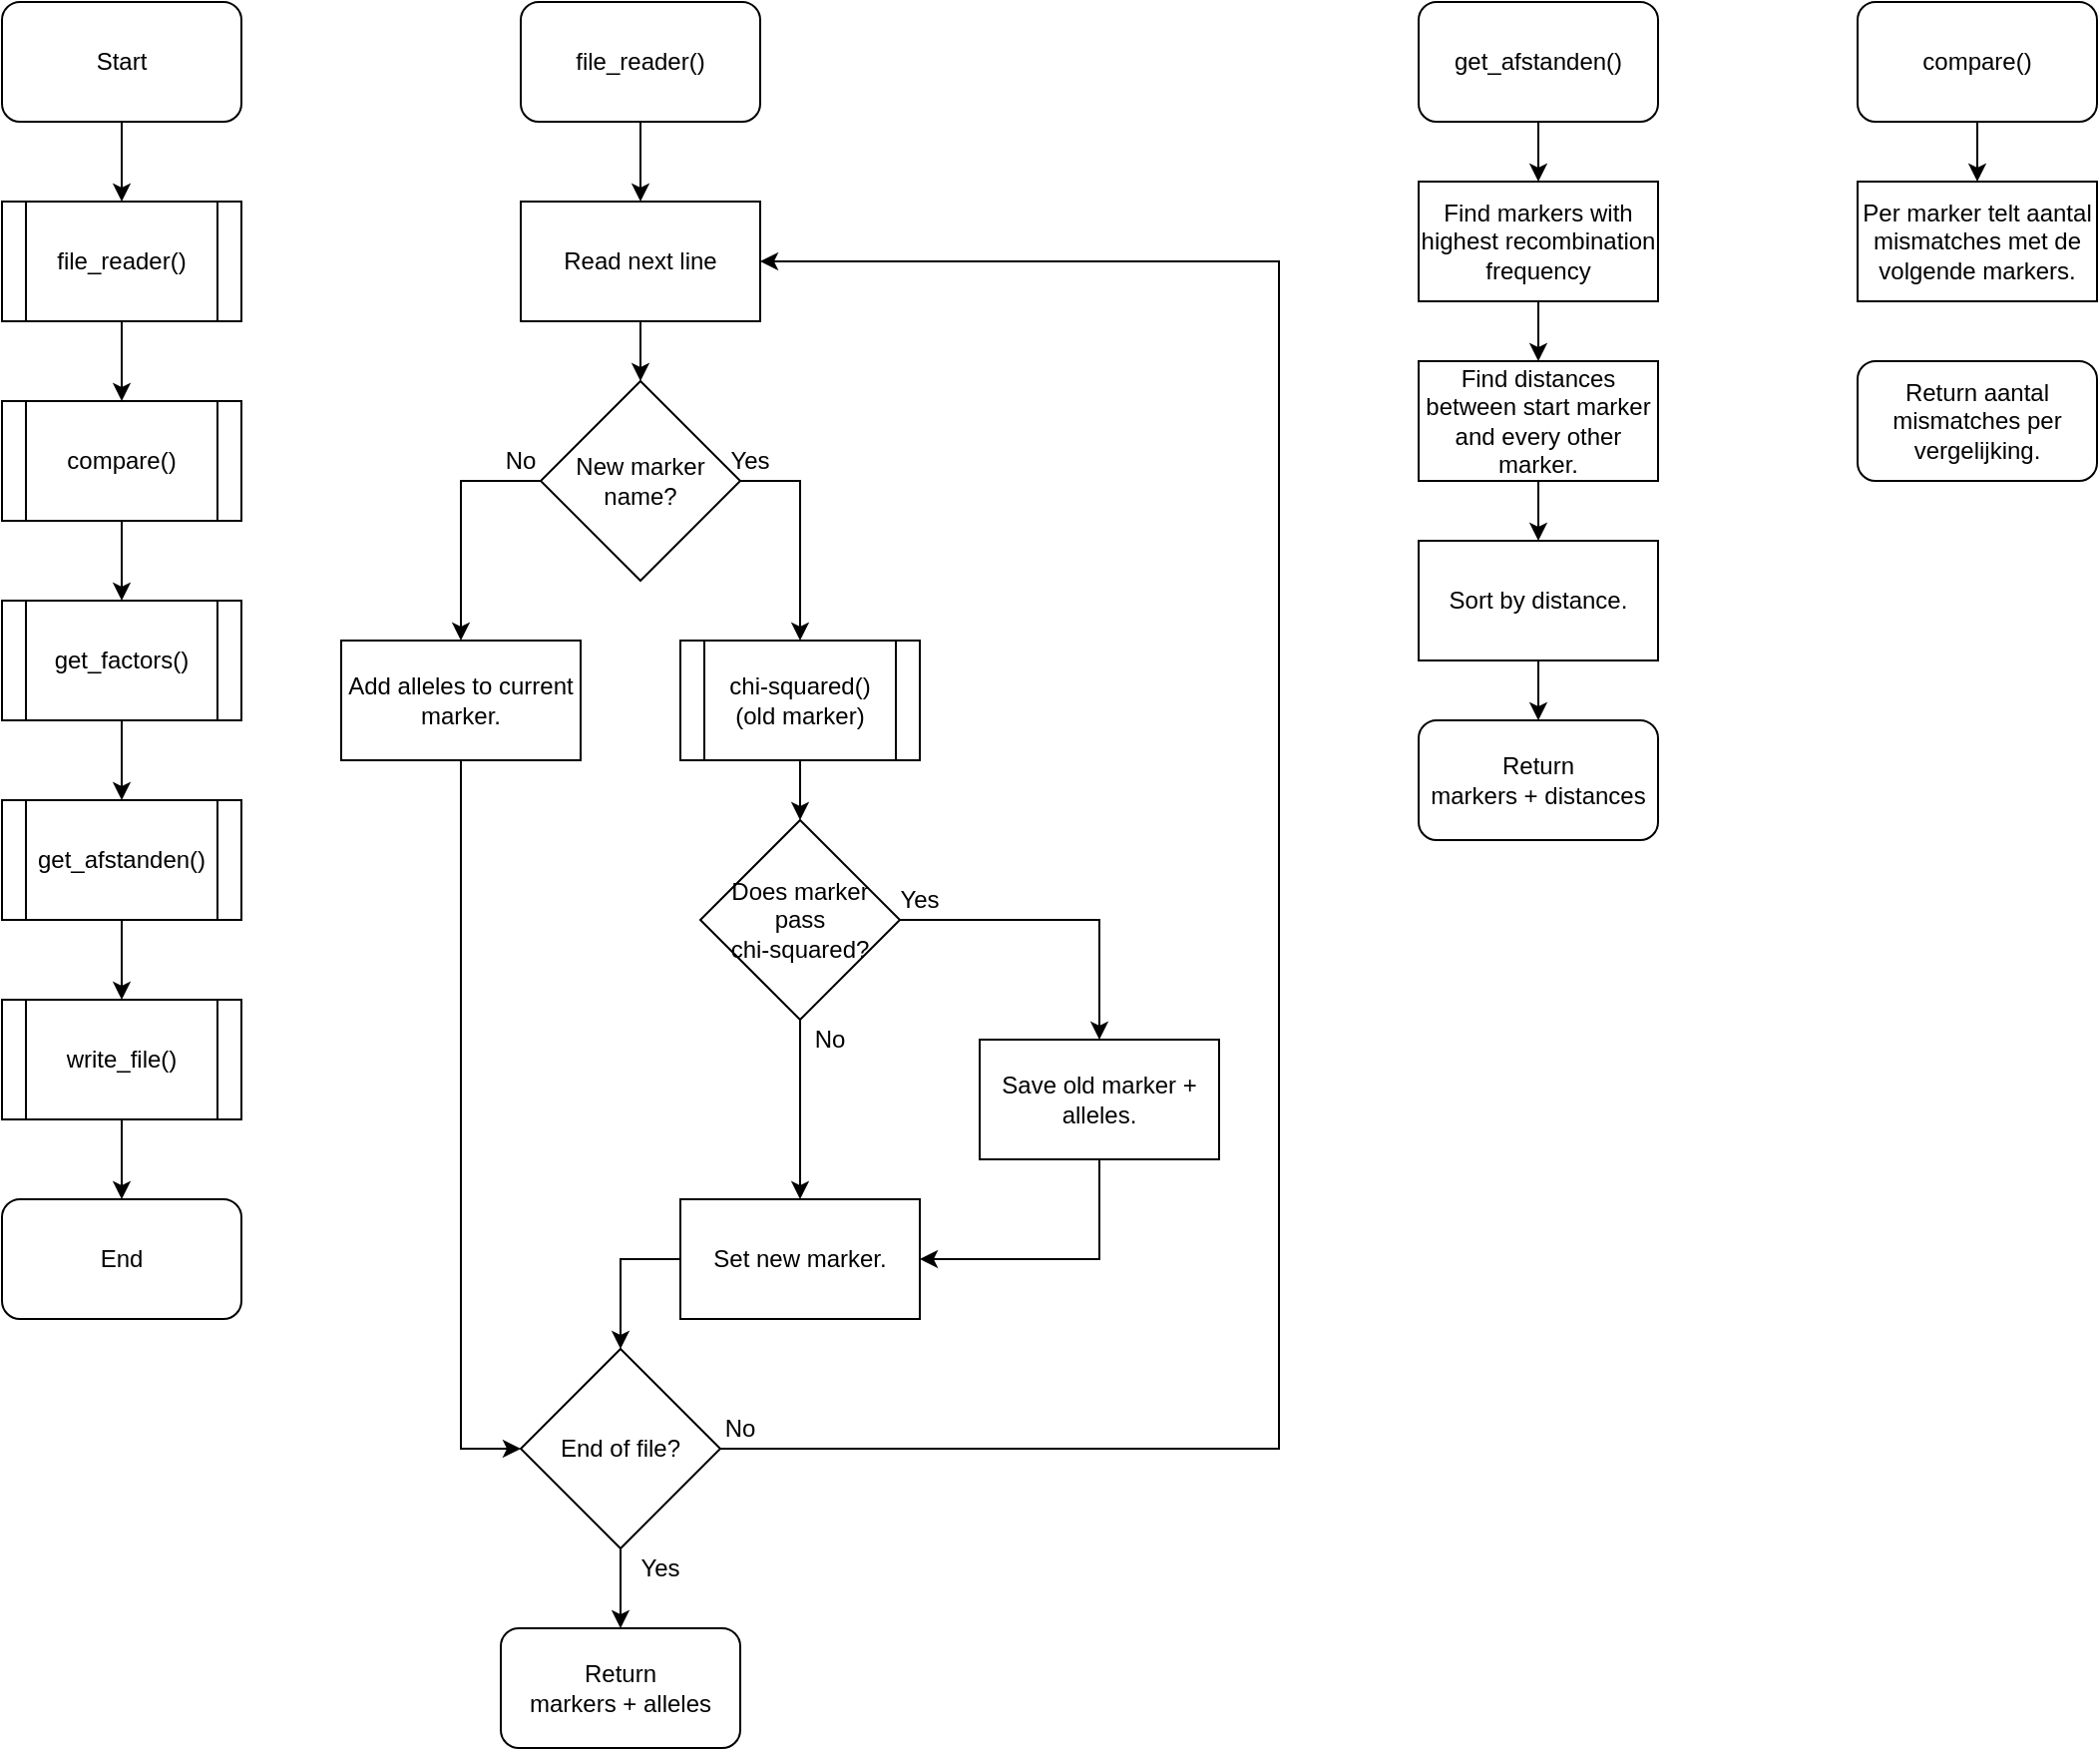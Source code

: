 <mxfile version="14.0.0" type="github">
  <diagram id="WIVu0mPp5h0rXaQMBpwR" name="Page-1">
    <mxGraphModel dx="1422" dy="802" grid="1" gridSize="10" guides="1" tooltips="1" connect="1" arrows="1" fold="1" page="1" pageScale="1" pageWidth="850" pageHeight="1100" math="0" shadow="0">
      <root>
        <mxCell id="0" />
        <mxCell id="1" parent="0" />
        <mxCell id="wkiomEM7Kk_rvFzbw4gm-9" style="edgeStyle=orthogonalEdgeStyle;rounded=0;orthogonalLoop=1;jettySize=auto;html=1;" parent="1" source="wkiomEM7Kk_rvFzbw4gm-1" target="wkiomEM7Kk_rvFzbw4gm-2" edge="1">
          <mxGeometry relative="1" as="geometry" />
        </mxCell>
        <mxCell id="wkiomEM7Kk_rvFzbw4gm-1" value="&lt;div&gt;Start&lt;/div&gt;" style="rounded=1;whiteSpace=wrap;html=1;" parent="1" vertex="1">
          <mxGeometry x="30" y="20" width="120" height="60" as="geometry" />
        </mxCell>
        <mxCell id="wkiomEM7Kk_rvFzbw4gm-10" style="edgeStyle=orthogonalEdgeStyle;rounded=0;orthogonalLoop=1;jettySize=auto;html=1;" parent="1" source="wkiomEM7Kk_rvFzbw4gm-2" target="wkiomEM7Kk_rvFzbw4gm-3" edge="1">
          <mxGeometry relative="1" as="geometry" />
        </mxCell>
        <mxCell id="wkiomEM7Kk_rvFzbw4gm-2" value="file_reader()" style="shape=process;whiteSpace=wrap;html=1;backgroundOutline=1;" parent="1" vertex="1">
          <mxGeometry x="30" y="120" width="120" height="60" as="geometry" />
        </mxCell>
        <mxCell id="wkiomEM7Kk_rvFzbw4gm-11" style="edgeStyle=orthogonalEdgeStyle;rounded=0;orthogonalLoop=1;jettySize=auto;html=1;" parent="1" source="wkiomEM7Kk_rvFzbw4gm-3" target="wkiomEM7Kk_rvFzbw4gm-4" edge="1">
          <mxGeometry relative="1" as="geometry" />
        </mxCell>
        <mxCell id="wkiomEM7Kk_rvFzbw4gm-3" value="compare()" style="shape=process;whiteSpace=wrap;html=1;backgroundOutline=1;" parent="1" vertex="1">
          <mxGeometry x="30" y="220" width="120" height="60" as="geometry" />
        </mxCell>
        <mxCell id="wkiomEM7Kk_rvFzbw4gm-12" style="edgeStyle=orthogonalEdgeStyle;rounded=0;orthogonalLoop=1;jettySize=auto;html=1;" parent="1" source="wkiomEM7Kk_rvFzbw4gm-4" target="wkiomEM7Kk_rvFzbw4gm-5" edge="1">
          <mxGeometry relative="1" as="geometry" />
        </mxCell>
        <mxCell id="wkiomEM7Kk_rvFzbw4gm-4" value="get_factors()" style="shape=process;whiteSpace=wrap;html=1;backgroundOutline=1;" parent="1" vertex="1">
          <mxGeometry x="30" y="320" width="120" height="60" as="geometry" />
        </mxCell>
        <mxCell id="wkiomEM7Kk_rvFzbw4gm-13" style="edgeStyle=orthogonalEdgeStyle;rounded=0;orthogonalLoop=1;jettySize=auto;html=1;" parent="1" source="wkiomEM7Kk_rvFzbw4gm-5" target="wkiomEM7Kk_rvFzbw4gm-6" edge="1">
          <mxGeometry relative="1" as="geometry" />
        </mxCell>
        <mxCell id="wkiomEM7Kk_rvFzbw4gm-5" value="get_afstanden()" style="shape=process;whiteSpace=wrap;html=1;backgroundOutline=1;" parent="1" vertex="1">
          <mxGeometry x="30" y="420" width="120" height="60" as="geometry" />
        </mxCell>
        <mxCell id="wkiomEM7Kk_rvFzbw4gm-14" style="edgeStyle=orthogonalEdgeStyle;rounded=0;orthogonalLoop=1;jettySize=auto;html=1;" parent="1" source="wkiomEM7Kk_rvFzbw4gm-6" target="wkiomEM7Kk_rvFzbw4gm-7" edge="1">
          <mxGeometry relative="1" as="geometry" />
        </mxCell>
        <mxCell id="wkiomEM7Kk_rvFzbw4gm-6" value="write_file()" style="shape=process;whiteSpace=wrap;html=1;backgroundOutline=1;" parent="1" vertex="1">
          <mxGeometry x="30" y="520" width="120" height="60" as="geometry" />
        </mxCell>
        <mxCell id="wkiomEM7Kk_rvFzbw4gm-7" value="End" style="rounded=1;whiteSpace=wrap;html=1;" parent="1" vertex="1">
          <mxGeometry x="30" y="620" width="120" height="60" as="geometry" />
        </mxCell>
        <mxCell id="wkiomEM7Kk_rvFzbw4gm-31" style="edgeStyle=orthogonalEdgeStyle;rounded=0;orthogonalLoop=1;jettySize=auto;html=1;" parent="1" source="wkiomEM7Kk_rvFzbw4gm-15" target="wkiomEM7Kk_rvFzbw4gm-16" edge="1">
          <mxGeometry relative="1" as="geometry" />
        </mxCell>
        <mxCell id="wkiomEM7Kk_rvFzbw4gm-15" value="file_reader()" style="rounded=1;whiteSpace=wrap;html=1;" parent="1" vertex="1">
          <mxGeometry x="290" y="20" width="120" height="60" as="geometry" />
        </mxCell>
        <mxCell id="wkiomEM7Kk_rvFzbw4gm-30" style="edgeStyle=orthogonalEdgeStyle;rounded=0;orthogonalLoop=1;jettySize=auto;html=1;" parent="1" source="wkiomEM7Kk_rvFzbw4gm-16" target="wkiomEM7Kk_rvFzbw4gm-18" edge="1">
          <mxGeometry relative="1" as="geometry" />
        </mxCell>
        <mxCell id="wkiomEM7Kk_rvFzbw4gm-16" value="Read next line" style="rounded=0;whiteSpace=wrap;html=1;" parent="1" vertex="1">
          <mxGeometry x="290" y="120" width="120" height="60" as="geometry" />
        </mxCell>
        <mxCell id="wkiomEM7Kk_rvFzbw4gm-24" style="edgeStyle=orthogonalEdgeStyle;rounded=0;orthogonalLoop=1;jettySize=auto;html=1;entryX=1;entryY=0.5;entryDx=0;entryDy=0;" parent="1" source="wkiomEM7Kk_rvFzbw4gm-17" target="wkiomEM7Kk_rvFzbw4gm-16" edge="1">
          <mxGeometry relative="1" as="geometry">
            <mxPoint x="470" y="165" as="targetPoint" />
            <Array as="points">
              <mxPoint x="670" y="745" />
              <mxPoint x="670" y="150" />
            </Array>
          </mxGeometry>
        </mxCell>
        <mxCell id="wkiomEM7Kk_rvFzbw4gm-35" style="edgeStyle=orthogonalEdgeStyle;rounded=0;orthogonalLoop=1;jettySize=auto;html=1;" parent="1" source="wkiomEM7Kk_rvFzbw4gm-17" target="wkiomEM7Kk_rvFzbw4gm-34" edge="1">
          <mxGeometry relative="1" as="geometry" />
        </mxCell>
        <mxCell id="wkiomEM7Kk_rvFzbw4gm-17" value="End of file?" style="rhombus;whiteSpace=wrap;html=1;" parent="1" vertex="1">
          <mxGeometry x="290" y="695" width="100" height="100" as="geometry" />
        </mxCell>
        <mxCell id="wkiomEM7Kk_rvFzbw4gm-22" style="edgeStyle=orthogonalEdgeStyle;rounded=0;orthogonalLoop=1;jettySize=auto;html=1;entryX=0.5;entryY=0;entryDx=0;entryDy=0;" parent="1" source="wkiomEM7Kk_rvFzbw4gm-18" target="wkiomEM7Kk_rvFzbw4gm-19" edge="1">
          <mxGeometry relative="1" as="geometry">
            <Array as="points">
              <mxPoint x="260" y="260" />
            </Array>
          </mxGeometry>
        </mxCell>
        <mxCell id="wkiomEM7Kk_rvFzbw4gm-37" style="edgeStyle=orthogonalEdgeStyle;rounded=0;orthogonalLoop=1;jettySize=auto;html=1;" parent="1" source="wkiomEM7Kk_rvFzbw4gm-18" target="wkiomEM7Kk_rvFzbw4gm-36" edge="1">
          <mxGeometry relative="1" as="geometry">
            <Array as="points">
              <mxPoint x="430" y="260" />
            </Array>
          </mxGeometry>
        </mxCell>
        <mxCell id="wkiomEM7Kk_rvFzbw4gm-18" value="New marker name?" style="rhombus;whiteSpace=wrap;html=1;" parent="1" vertex="1">
          <mxGeometry x="300" y="210" width="100" height="100" as="geometry" />
        </mxCell>
        <mxCell id="wkiomEM7Kk_rvFzbw4gm-23" style="edgeStyle=orthogonalEdgeStyle;rounded=0;orthogonalLoop=1;jettySize=auto;html=1;entryX=0;entryY=0.5;entryDx=0;entryDy=0;" parent="1" source="wkiomEM7Kk_rvFzbw4gm-19" target="wkiomEM7Kk_rvFzbw4gm-17" edge="1">
          <mxGeometry relative="1" as="geometry">
            <Array as="points">
              <mxPoint x="260" y="745" />
            </Array>
          </mxGeometry>
        </mxCell>
        <mxCell id="wkiomEM7Kk_rvFzbw4gm-19" value="Add alleles to current marker." style="rounded=0;whiteSpace=wrap;html=1;" parent="1" vertex="1">
          <mxGeometry x="200" y="340" width="120" height="60" as="geometry" />
        </mxCell>
        <mxCell id="wkiomEM7Kk_rvFzbw4gm-42" style="edgeStyle=orthogonalEdgeStyle;rounded=0;orthogonalLoop=1;jettySize=auto;html=1;entryX=1;entryY=0.5;entryDx=0;entryDy=0;" parent="1" source="wkiomEM7Kk_rvFzbw4gm-20" target="wkiomEM7Kk_rvFzbw4gm-21" edge="1">
          <mxGeometry relative="1" as="geometry">
            <Array as="points">
              <mxPoint x="580" y="650" />
            </Array>
          </mxGeometry>
        </mxCell>
        <mxCell id="wkiomEM7Kk_rvFzbw4gm-20" value="Save old marker + alleles." style="rounded=0;whiteSpace=wrap;html=1;" parent="1" vertex="1">
          <mxGeometry x="520" y="540" width="120" height="60" as="geometry" />
        </mxCell>
        <mxCell id="wkiomEM7Kk_rvFzbw4gm-27" style="edgeStyle=orthogonalEdgeStyle;rounded=0;orthogonalLoop=1;jettySize=auto;html=1;" parent="1" source="wkiomEM7Kk_rvFzbw4gm-21" target="wkiomEM7Kk_rvFzbw4gm-17" edge="1">
          <mxGeometry relative="1" as="geometry">
            <Array as="points">
              <mxPoint x="340" y="650" />
            </Array>
          </mxGeometry>
        </mxCell>
        <mxCell id="wkiomEM7Kk_rvFzbw4gm-21" value="Set new marker." style="rounded=0;whiteSpace=wrap;html=1;" parent="1" vertex="1">
          <mxGeometry x="370" y="620" width="120" height="60" as="geometry" />
        </mxCell>
        <mxCell id="wkiomEM7Kk_rvFzbw4gm-28" value="Yes" style="text;html=1;strokeColor=none;fillColor=none;align=center;verticalAlign=middle;whiteSpace=wrap;rounded=0;" parent="1" vertex="1">
          <mxGeometry x="385" y="240" width="40" height="20" as="geometry" />
        </mxCell>
        <mxCell id="wkiomEM7Kk_rvFzbw4gm-29" value="&lt;div&gt;No&lt;/div&gt;" style="text;html=1;strokeColor=none;fillColor=none;align=center;verticalAlign=middle;whiteSpace=wrap;rounded=0;" parent="1" vertex="1">
          <mxGeometry x="270" y="240" width="40" height="20" as="geometry" />
        </mxCell>
        <mxCell id="wkiomEM7Kk_rvFzbw4gm-32" value="No" style="text;html=1;strokeColor=none;fillColor=none;align=center;verticalAlign=middle;whiteSpace=wrap;rounded=0;" parent="1" vertex="1">
          <mxGeometry x="380" y="725" width="40" height="20" as="geometry" />
        </mxCell>
        <mxCell id="wkiomEM7Kk_rvFzbw4gm-33" value="Yes" style="text;html=1;strokeColor=none;fillColor=none;align=center;verticalAlign=middle;whiteSpace=wrap;rounded=0;" parent="1" vertex="1">
          <mxGeometry x="340" y="795" width="40" height="20" as="geometry" />
        </mxCell>
        <mxCell id="wkiomEM7Kk_rvFzbw4gm-34" value="&lt;div&gt;Return &lt;br&gt;&lt;/div&gt;&lt;div&gt;markers + alleles&lt;/div&gt;" style="rounded=1;whiteSpace=wrap;html=1;" parent="1" vertex="1">
          <mxGeometry x="280" y="835" width="120" height="60" as="geometry" />
        </mxCell>
        <mxCell id="wkiomEM7Kk_rvFzbw4gm-44" style="edgeStyle=orthogonalEdgeStyle;rounded=0;orthogonalLoop=1;jettySize=auto;html=1;" parent="1" source="wkiomEM7Kk_rvFzbw4gm-36" target="wkiomEM7Kk_rvFzbw4gm-38" edge="1">
          <mxGeometry relative="1" as="geometry" />
        </mxCell>
        <mxCell id="wkiomEM7Kk_rvFzbw4gm-36" value="&lt;div&gt;chi-squared()&lt;/div&gt;&lt;div&gt;(old marker)&lt;br&gt;&lt;/div&gt;" style="shape=process;whiteSpace=wrap;html=1;backgroundOutline=1;" parent="1" vertex="1">
          <mxGeometry x="370" y="340" width="120" height="60" as="geometry" />
        </mxCell>
        <mxCell id="wkiomEM7Kk_rvFzbw4gm-41" style="edgeStyle=orthogonalEdgeStyle;rounded=0;orthogonalLoop=1;jettySize=auto;html=1;entryX=0.5;entryY=0;entryDx=0;entryDy=0;" parent="1" source="wkiomEM7Kk_rvFzbw4gm-38" target="wkiomEM7Kk_rvFzbw4gm-20" edge="1">
          <mxGeometry relative="1" as="geometry">
            <mxPoint x="580" y="530" as="targetPoint" />
            <Array as="points">
              <mxPoint x="580" y="480" />
            </Array>
          </mxGeometry>
        </mxCell>
        <mxCell id="wkiomEM7Kk_rvFzbw4gm-43" style="edgeStyle=orthogonalEdgeStyle;rounded=0;orthogonalLoop=1;jettySize=auto;html=1;" parent="1" source="wkiomEM7Kk_rvFzbw4gm-38" target="wkiomEM7Kk_rvFzbw4gm-21" edge="1">
          <mxGeometry relative="1" as="geometry" />
        </mxCell>
        <mxCell id="wkiomEM7Kk_rvFzbw4gm-38" value="&lt;div&gt;Does marker &lt;br&gt;&lt;/div&gt;&lt;div&gt;pass &lt;br&gt;&lt;/div&gt;&lt;div&gt;chi-squared?&lt;/div&gt;" style="rhombus;whiteSpace=wrap;html=1;" parent="1" vertex="1">
          <mxGeometry x="380" y="430" width="100" height="100" as="geometry" />
        </mxCell>
        <mxCell id="wkiomEM7Kk_rvFzbw4gm-45" value="&lt;div&gt;Yes&lt;/div&gt;" style="text;html=1;strokeColor=none;fillColor=none;align=center;verticalAlign=middle;whiteSpace=wrap;rounded=0;" parent="1" vertex="1">
          <mxGeometry x="470" y="460" width="40" height="20" as="geometry" />
        </mxCell>
        <mxCell id="wkiomEM7Kk_rvFzbw4gm-46" value="No" style="text;html=1;strokeColor=none;fillColor=none;align=center;verticalAlign=middle;whiteSpace=wrap;rounded=0;" parent="1" vertex="1">
          <mxGeometry x="425" y="530" width="40" height="20" as="geometry" />
        </mxCell>
        <mxCell id="wkiomEM7Kk_rvFzbw4gm-51" style="edgeStyle=orthogonalEdgeStyle;rounded=0;orthogonalLoop=1;jettySize=auto;html=1;" parent="1" source="wkiomEM7Kk_rvFzbw4gm-47" target="wkiomEM7Kk_rvFzbw4gm-48" edge="1">
          <mxGeometry relative="1" as="geometry" />
        </mxCell>
        <mxCell id="wkiomEM7Kk_rvFzbw4gm-47" value="get_afstanden()" style="rounded=1;whiteSpace=wrap;html=1;" parent="1" vertex="1">
          <mxGeometry x="740" y="20" width="120" height="60" as="geometry" />
        </mxCell>
        <mxCell id="wkiomEM7Kk_rvFzbw4gm-52" style="edgeStyle=orthogonalEdgeStyle;rounded=0;orthogonalLoop=1;jettySize=auto;html=1;" parent="1" source="wkiomEM7Kk_rvFzbw4gm-48" target="wkiomEM7Kk_rvFzbw4gm-49" edge="1">
          <mxGeometry relative="1" as="geometry" />
        </mxCell>
        <mxCell id="wkiomEM7Kk_rvFzbw4gm-48" value="Find markers with highest recombination frequency" style="rounded=0;whiteSpace=wrap;html=1;" parent="1" vertex="1">
          <mxGeometry x="740" y="110" width="120" height="60" as="geometry" />
        </mxCell>
        <mxCell id="wkiomEM7Kk_rvFzbw4gm-53" style="edgeStyle=orthogonalEdgeStyle;rounded=0;orthogonalLoop=1;jettySize=auto;html=1;" parent="1" source="wkiomEM7Kk_rvFzbw4gm-49" target="wkiomEM7Kk_rvFzbw4gm-50" edge="1">
          <mxGeometry relative="1" as="geometry" />
        </mxCell>
        <mxCell id="wkiomEM7Kk_rvFzbw4gm-49" value="Find distances between start marker and every other marker." style="rounded=0;whiteSpace=wrap;html=1;" parent="1" vertex="1">
          <mxGeometry x="740" y="200" width="120" height="60" as="geometry" />
        </mxCell>
        <mxCell id="wkiomEM7Kk_rvFzbw4gm-55" style="edgeStyle=orthogonalEdgeStyle;rounded=0;orthogonalLoop=1;jettySize=auto;html=1;" parent="1" source="wkiomEM7Kk_rvFzbw4gm-50" target="wkiomEM7Kk_rvFzbw4gm-54" edge="1">
          <mxGeometry relative="1" as="geometry" />
        </mxCell>
        <mxCell id="wkiomEM7Kk_rvFzbw4gm-50" value="Sort by distance." style="rounded=0;whiteSpace=wrap;html=1;" parent="1" vertex="1">
          <mxGeometry x="740" y="290" width="120" height="60" as="geometry" />
        </mxCell>
        <mxCell id="wkiomEM7Kk_rvFzbw4gm-54" value="&lt;div&gt;Return&lt;/div&gt;&lt;div&gt;markers + distances&lt;br&gt;&lt;/div&gt;" style="rounded=1;whiteSpace=wrap;html=1;" parent="1" vertex="1">
          <mxGeometry x="740" y="380" width="120" height="60" as="geometry" />
        </mxCell>
        <mxCell id="AwXU7FO3GCDySa8_p--v-3" style="edgeStyle=orthogonalEdgeStyle;rounded=0;orthogonalLoop=1;jettySize=auto;html=1;" edge="1" parent="1" source="wkiomEM7Kk_rvFzbw4gm-58" target="AwXU7FO3GCDySa8_p--v-1">
          <mxGeometry relative="1" as="geometry" />
        </mxCell>
        <mxCell id="wkiomEM7Kk_rvFzbw4gm-58" value="compare()" style="rounded=1;whiteSpace=wrap;html=1;" parent="1" vertex="1">
          <mxGeometry x="960" y="20" width="120" height="60" as="geometry" />
        </mxCell>
        <mxCell id="AwXU7FO3GCDySa8_p--v-1" value="Per marker telt aantal mismatches met de volgende markers." style="rounded=0;whiteSpace=wrap;html=1;" vertex="1" parent="1">
          <mxGeometry x="960" y="110" width="120" height="60" as="geometry" />
        </mxCell>
        <mxCell id="AwXU7FO3GCDySa8_p--v-2" value="Return aantal mismatches per vergelijking." style="rounded=1;whiteSpace=wrap;html=1;" vertex="1" parent="1">
          <mxGeometry x="960" y="200" width="120" height="60" as="geometry" />
        </mxCell>
      </root>
    </mxGraphModel>
  </diagram>
</mxfile>
